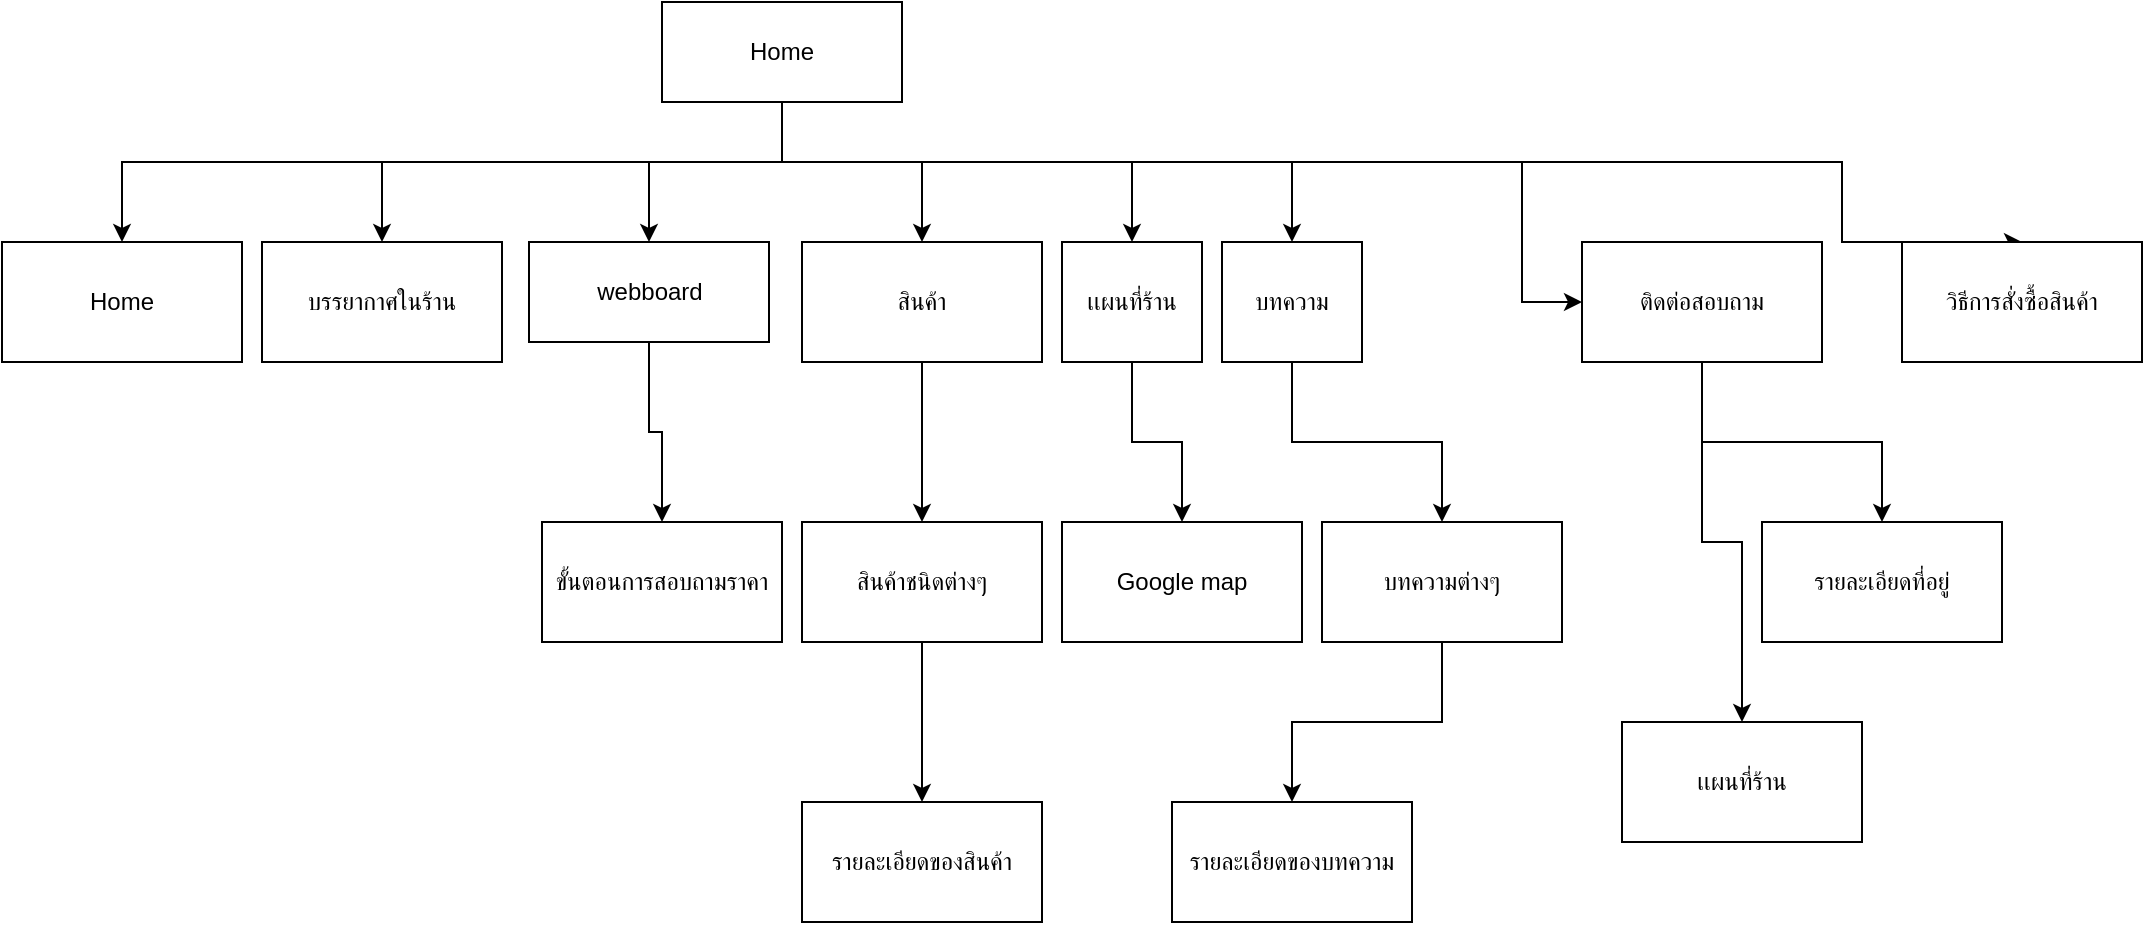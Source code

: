 <mxfile version="14.9.3" type="device"><diagram id="ydZUIH0OeQ5PzcR81UhI" name="Page-1"><mxGraphModel dx="1454" dy="1511" grid="1" gridSize="10" guides="1" tooltips="1" connect="1" arrows="1" fold="1" page="1" pageScale="1" pageWidth="827" pageHeight="1169" math="0" shadow="0"><root><mxCell id="0"/><mxCell id="1" parent="0"/><mxCell id="jjLtXZrQJLCGUopNUNCp-11" style="edgeStyle=orthogonalEdgeStyle;rounded=0;orthogonalLoop=1;jettySize=auto;html=1;exitX=0.5;exitY=1;exitDx=0;exitDy=0;entryX=0.5;entryY=0;entryDx=0;entryDy=0;" edge="1" parent="1" source="jjLtXZrQJLCGUopNUNCp-1" target="jjLtXZrQJLCGUopNUNCp-2"><mxGeometry relative="1" as="geometry"><Array as="points"><mxPoint x="420" y="110"/><mxPoint x="90" y="110"/></Array></mxGeometry></mxCell><mxCell id="jjLtXZrQJLCGUopNUNCp-12" style="edgeStyle=orthogonalEdgeStyle;rounded=0;orthogonalLoop=1;jettySize=auto;html=1;" edge="1" parent="1" source="jjLtXZrQJLCGUopNUNCp-1" target="jjLtXZrQJLCGUopNUNCp-3"><mxGeometry relative="1" as="geometry"><Array as="points"><mxPoint x="420" y="110"/><mxPoint x="220" y="110"/></Array></mxGeometry></mxCell><mxCell id="jjLtXZrQJLCGUopNUNCp-13" style="edgeStyle=orthogonalEdgeStyle;rounded=0;orthogonalLoop=1;jettySize=auto;html=1;entryX=0.5;entryY=0;entryDx=0;entryDy=0;" edge="1" parent="1" source="jjLtXZrQJLCGUopNUNCp-1" target="jjLtXZrQJLCGUopNUNCp-4"><mxGeometry relative="1" as="geometry"><Array as="points"><mxPoint x="420" y="110"/><mxPoint x="354" y="110"/></Array></mxGeometry></mxCell><mxCell id="jjLtXZrQJLCGUopNUNCp-14" style="edgeStyle=orthogonalEdgeStyle;rounded=0;orthogonalLoop=1;jettySize=auto;html=1;entryX=0.5;entryY=0;entryDx=0;entryDy=0;" edge="1" parent="1" source="jjLtXZrQJLCGUopNUNCp-1" target="jjLtXZrQJLCGUopNUNCp-6"><mxGeometry relative="1" as="geometry"><Array as="points"><mxPoint x="420" y="110"/><mxPoint x="490" y="110"/></Array></mxGeometry></mxCell><mxCell id="jjLtXZrQJLCGUopNUNCp-15" style="edgeStyle=orthogonalEdgeStyle;rounded=0;orthogonalLoop=1;jettySize=auto;html=1;entryX=0.5;entryY=0;entryDx=0;entryDy=0;" edge="1" parent="1" source="jjLtXZrQJLCGUopNUNCp-1" target="jjLtXZrQJLCGUopNUNCp-8"><mxGeometry relative="1" as="geometry"><Array as="points"><mxPoint x="420" y="110"/><mxPoint x="595" y="110"/></Array></mxGeometry></mxCell><mxCell id="jjLtXZrQJLCGUopNUNCp-16" style="edgeStyle=orthogonalEdgeStyle;rounded=0;orthogonalLoop=1;jettySize=auto;html=1;entryX=0.5;entryY=0;entryDx=0;entryDy=0;" edge="1" parent="1" source="jjLtXZrQJLCGUopNUNCp-1" target="jjLtXZrQJLCGUopNUNCp-5"><mxGeometry relative="1" as="geometry"><Array as="points"><mxPoint x="420" y="110"/><mxPoint x="675" y="110"/></Array></mxGeometry></mxCell><mxCell id="jjLtXZrQJLCGUopNUNCp-17" style="edgeStyle=orthogonalEdgeStyle;rounded=0;orthogonalLoop=1;jettySize=auto;html=1;" edge="1" parent="1" source="jjLtXZrQJLCGUopNUNCp-1" target="jjLtXZrQJLCGUopNUNCp-7"><mxGeometry relative="1" as="geometry"><Array as="points"><mxPoint x="420" y="110"/><mxPoint x="790" y="110"/></Array></mxGeometry></mxCell><mxCell id="jjLtXZrQJLCGUopNUNCp-23" style="edgeStyle=orthogonalEdgeStyle;rounded=0;orthogonalLoop=1;jettySize=auto;html=1;entryX=0.5;entryY=0;entryDx=0;entryDy=0;" edge="1" parent="1" source="jjLtXZrQJLCGUopNUNCp-1" target="jjLtXZrQJLCGUopNUNCp-22"><mxGeometry relative="1" as="geometry"><Array as="points"><mxPoint x="420" y="110"/><mxPoint x="950" y="110"/></Array></mxGeometry></mxCell><mxCell id="jjLtXZrQJLCGUopNUNCp-1" value="Home" style="rounded=0;whiteSpace=wrap;html=1;" vertex="1" parent="1"><mxGeometry x="360" y="30" width="120" height="50" as="geometry"/></mxCell><mxCell id="jjLtXZrQJLCGUopNUNCp-2" value="Home" style="rounded=0;whiteSpace=wrap;html=1;" vertex="1" parent="1"><mxGeometry x="30" y="150" width="120" height="60" as="geometry"/></mxCell><mxCell id="jjLtXZrQJLCGUopNUNCp-3" value="บรรยากาศในร้าน" style="rounded=0;whiteSpace=wrap;html=1;" vertex="1" parent="1"><mxGeometry x="160" y="150" width="120" height="60" as="geometry"/></mxCell><mxCell id="jjLtXZrQJLCGUopNUNCp-19" style="edgeStyle=orthogonalEdgeStyle;rounded=0;orthogonalLoop=1;jettySize=auto;html=1;" edge="1" parent="1" source="jjLtXZrQJLCGUopNUNCp-4" target="jjLtXZrQJLCGUopNUNCp-18"><mxGeometry relative="1" as="geometry"/></mxCell><mxCell id="jjLtXZrQJLCGUopNUNCp-4" value="webboard" style="rounded=0;whiteSpace=wrap;html=1;" vertex="1" parent="1"><mxGeometry x="293.5" y="150" width="120" height="50" as="geometry"/></mxCell><mxCell id="jjLtXZrQJLCGUopNUNCp-29" value="" style="edgeStyle=orthogonalEdgeStyle;rounded=0;orthogonalLoop=1;jettySize=auto;html=1;" edge="1" parent="1" source="jjLtXZrQJLCGUopNUNCp-5" target="jjLtXZrQJLCGUopNUNCp-28"><mxGeometry relative="1" as="geometry"/></mxCell><mxCell id="jjLtXZrQJLCGUopNUNCp-5" value="บทความ" style="rounded=0;whiteSpace=wrap;html=1;" vertex="1" parent="1"><mxGeometry x="640" y="150" width="70" height="60" as="geometry"/></mxCell><mxCell id="jjLtXZrQJLCGUopNUNCp-25" value="" style="edgeStyle=orthogonalEdgeStyle;rounded=0;orthogonalLoop=1;jettySize=auto;html=1;" edge="1" parent="1" source="jjLtXZrQJLCGUopNUNCp-6" target="jjLtXZrQJLCGUopNUNCp-24"><mxGeometry relative="1" as="geometry"/></mxCell><mxCell id="jjLtXZrQJLCGUopNUNCp-6" value="สินค้า" style="rounded=0;whiteSpace=wrap;html=1;" vertex="1" parent="1"><mxGeometry x="430" y="150" width="120" height="60" as="geometry"/></mxCell><mxCell id="jjLtXZrQJLCGUopNUNCp-38" value="" style="edgeStyle=orthogonalEdgeStyle;rounded=0;orthogonalLoop=1;jettySize=auto;html=1;" edge="1" parent="1" source="jjLtXZrQJLCGUopNUNCp-7" target="jjLtXZrQJLCGUopNUNCp-37"><mxGeometry relative="1" as="geometry"/></mxCell><mxCell id="jjLtXZrQJLCGUopNUNCp-42" style="edgeStyle=orthogonalEdgeStyle;rounded=0;orthogonalLoop=1;jettySize=auto;html=1;" edge="1" parent="1" source="jjLtXZrQJLCGUopNUNCp-7" target="jjLtXZrQJLCGUopNUNCp-39"><mxGeometry relative="1" as="geometry"/></mxCell><mxCell id="jjLtXZrQJLCGUopNUNCp-7" value="ติดต่อสอบถาม" style="rounded=0;whiteSpace=wrap;html=1;" vertex="1" parent="1"><mxGeometry x="820" y="150" width="120" height="60" as="geometry"/></mxCell><mxCell id="jjLtXZrQJLCGUopNUNCp-34" value="" style="edgeStyle=orthogonalEdgeStyle;rounded=0;orthogonalLoop=1;jettySize=auto;html=1;" edge="1" parent="1" source="jjLtXZrQJLCGUopNUNCp-8" target="jjLtXZrQJLCGUopNUNCp-33"><mxGeometry relative="1" as="geometry"/></mxCell><mxCell id="jjLtXZrQJLCGUopNUNCp-8" value="เเผนที่ร้าน" style="rounded=0;whiteSpace=wrap;html=1;" vertex="1" parent="1"><mxGeometry x="560" y="150" width="70" height="60" as="geometry"/></mxCell><mxCell id="jjLtXZrQJLCGUopNUNCp-18" value="ขั้นตอนการสอบถามราคา" style="rounded=0;whiteSpace=wrap;html=1;" vertex="1" parent="1"><mxGeometry x="300" y="290" width="120" height="60" as="geometry"/></mxCell><mxCell id="jjLtXZrQJLCGUopNUNCp-22" value="วิธีการสั่งซื้อสินค้า" style="rounded=0;whiteSpace=wrap;html=1;" vertex="1" parent="1"><mxGeometry x="980" y="150" width="120" height="60" as="geometry"/></mxCell><mxCell id="jjLtXZrQJLCGUopNUNCp-27" value="" style="edgeStyle=orthogonalEdgeStyle;rounded=0;orthogonalLoop=1;jettySize=auto;html=1;" edge="1" parent="1" source="jjLtXZrQJLCGUopNUNCp-24" target="jjLtXZrQJLCGUopNUNCp-26"><mxGeometry relative="1" as="geometry"/></mxCell><mxCell id="jjLtXZrQJLCGUopNUNCp-24" value="สินค้าชนิดต่างๆ" style="whiteSpace=wrap;html=1;rounded=0;" vertex="1" parent="1"><mxGeometry x="430" y="290" width="120" height="60" as="geometry"/></mxCell><mxCell id="jjLtXZrQJLCGUopNUNCp-26" value="รายละเอียดของสินค้า" style="whiteSpace=wrap;html=1;rounded=0;" vertex="1" parent="1"><mxGeometry x="430" y="430" width="120" height="60" as="geometry"/></mxCell><mxCell id="jjLtXZrQJLCGUopNUNCp-31" value="" style="edgeStyle=orthogonalEdgeStyle;rounded=0;orthogonalLoop=1;jettySize=auto;html=1;" edge="1" parent="1" source="jjLtXZrQJLCGUopNUNCp-28" target="jjLtXZrQJLCGUopNUNCp-30"><mxGeometry relative="1" as="geometry"/></mxCell><mxCell id="jjLtXZrQJLCGUopNUNCp-28" value="บทความต่างๆ" style="whiteSpace=wrap;html=1;rounded=0;" vertex="1" parent="1"><mxGeometry x="690" y="290" width="120" height="60" as="geometry"/></mxCell><mxCell id="jjLtXZrQJLCGUopNUNCp-30" value="รายละเอียดของบทความ" style="whiteSpace=wrap;html=1;rounded=0;" vertex="1" parent="1"><mxGeometry x="615" y="430" width="120" height="60" as="geometry"/></mxCell><mxCell id="jjLtXZrQJLCGUopNUNCp-33" value="Google map" style="whiteSpace=wrap;html=1;rounded=0;" vertex="1" parent="1"><mxGeometry x="560" y="290" width="120" height="60" as="geometry"/></mxCell><mxCell id="jjLtXZrQJLCGUopNUNCp-37" value="รายละเอียดที่อยู่" style="whiteSpace=wrap;html=1;rounded=0;" vertex="1" parent="1"><mxGeometry x="910" y="290" width="120" height="60" as="geometry"/></mxCell><mxCell id="jjLtXZrQJLCGUopNUNCp-39" value="เเผนที่ร้าน" style="rounded=0;whiteSpace=wrap;html=1;" vertex="1" parent="1"><mxGeometry x="840" y="390" width="120" height="60" as="geometry"/></mxCell></root></mxGraphModel></diagram></mxfile>